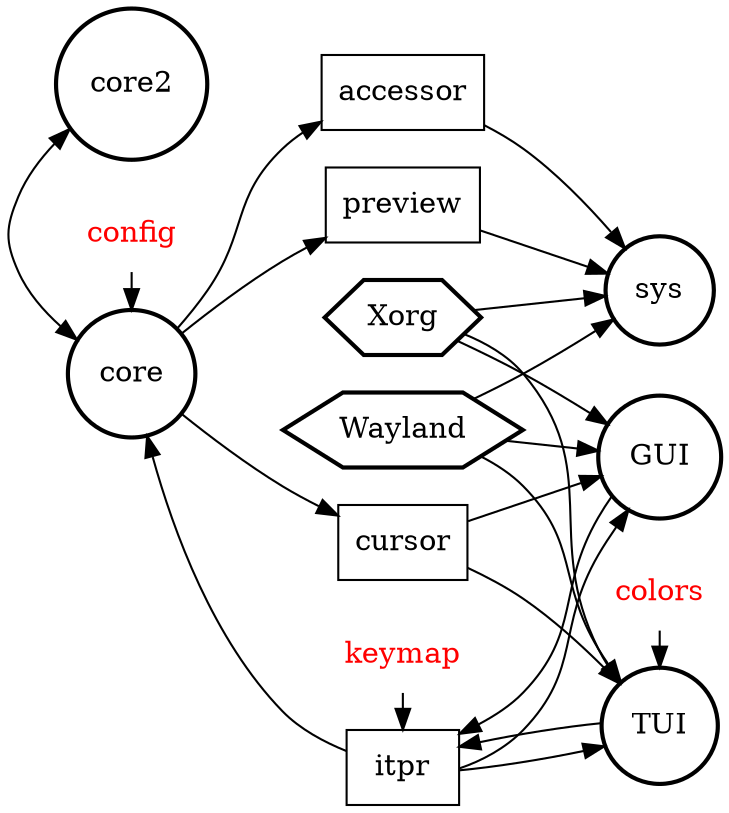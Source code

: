 digraph G {
  graph [rankdir="LR"]

  node [shape=none fontcolor=red]
  cfg [label="config"]
  col [label="colors"]
  map [label="keymap"]

  node [shape=box style=solid fontcolor=black]
  itpr [label="itpr"]
  curs [label="cursor"]
  acsr [label="accessor"]
  prvw [label="preview"]

  node [shape=hexagon style=bold fontcolor=black]
  X  [label="Xorg"]
  W  [label="Wayland"]

  node [shape=circle style=bold fontcolor=black]
  ui [label="TUI"]
  ui2 [label="GUI"]
  core [label="core"]

  edge [fontsize=9 fontcolor=gray]
  X -> ui, ui2
  W -> ui, ui2

  ui, ui2 -> itpr -> core
  itpr -> ui // [label="cmds"]
  itpr -> ui2
  curs -> ui2

  core2 -> core [dir=both]
  acsr, prvw -> sys
  X, W -> sys

  core -> prvw
  core -> acsr
  core -> curs
  curs -> ui

  // edge [constraint=false]
  col -> ui
  cfg -> core // [label="behaviour"]
  map -> itpr // [label="dispatch"]

  // R -> ui, core, itpr, X [shape=none]


  // { rank="same"; X; ui; itpr; core; }
  // { rank="same"; ui; core; }
  // { rank="same"; col; map; cfg; }
  // { rank="same"; acsr; prvw; }
  // { rank="same"; itpr; curs; }
  { rank="same"; cfg; core; }
  { rank="same"; col; ui; }
  { rank="same"; map; itpr; curs; }
  { rank="same"; ui; ui2; }
  { rank="same"; acsr; prvw; }
  { rank="same"; X; W; }
  { rank="same"; core; core2; }
  // subgraph cluster_gui { ui, X; }
}
